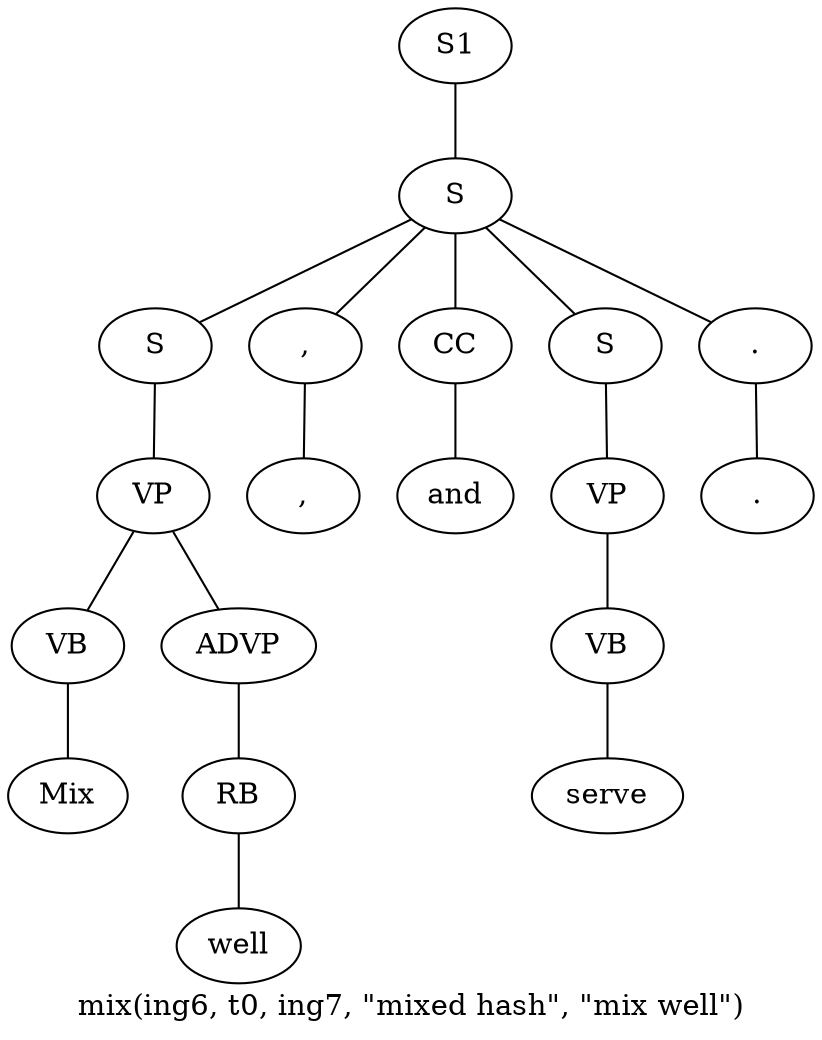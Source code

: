 graph SyntaxGraph {
	label = "mix(ing6, t0, ing7, \"mixed hash\", \"mix well\")";
	Node0 [label="S1"];
	Node1 [label="S"];
	Node2 [label="S"];
	Node3 [label="VP"];
	Node4 [label="VB"];
	Node5 [label="Mix"];
	Node6 [label="ADVP"];
	Node7 [label="RB"];
	Node8 [label="well"];
	Node9 [label=","];
	Node10 [label=","];
	Node11 [label="CC"];
	Node12 [label="and"];
	Node13 [label="S"];
	Node14 [label="VP"];
	Node15 [label="VB"];
	Node16 [label="serve"];
	Node17 [label="."];
	Node18 [label="."];

	Node0 -- Node1;
	Node1 -- Node2;
	Node1 -- Node9;
	Node1 -- Node11;
	Node1 -- Node13;
	Node1 -- Node17;
	Node2 -- Node3;
	Node3 -- Node4;
	Node3 -- Node6;
	Node4 -- Node5;
	Node6 -- Node7;
	Node7 -- Node8;
	Node9 -- Node10;
	Node11 -- Node12;
	Node13 -- Node14;
	Node14 -- Node15;
	Node15 -- Node16;
	Node17 -- Node18;
}